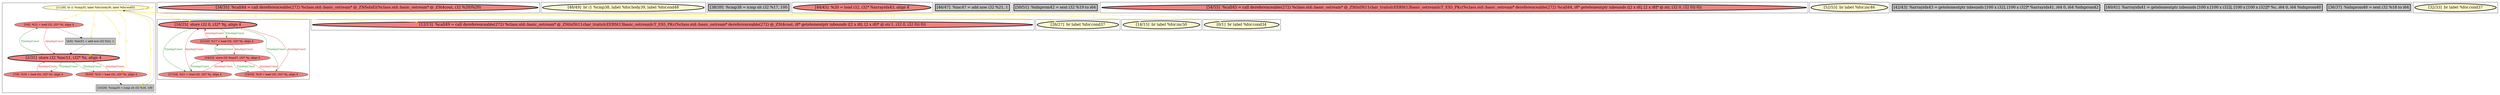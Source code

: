 
digraph G {



node2301->node2298 [style=solid,color=forestgreen,label="T|indep|Const",penwidth=1.0,fontcolor=forestgreen ]
node2315->node2306 [style=solid,color=gold,label="C",penwidth=1.0,fontcolor=gold ]
node2302->node2300 [style=solid,color=firebrick3,label="A|indep|Const",penwidth=1.0,fontcolor=firebrick3 ]
node2300->node2302 [style=solid,color=forestgreen,label="T|indep|Const",penwidth=1.0,fontcolor=forestgreen ]
node2298->node2300 [style=solid,color=firebrick3,label="A|indep|Const",penwidth=1.0,fontcolor=firebrick3 ]
node2301->node2302 [style=solid,color=forestgreen,label="T|indep|Const",penwidth=1.0,fontcolor=forestgreen ]
node2300->node2298 [style=solid,color=forestgreen,label="T|indep|Const",penwidth=1.0,fontcolor=forestgreen ]
node2316->node2314 [style=solid,color=black,label="",penwidth=0.5,fontcolor=black ]
node2314->node2311 [style=solid,color=black,label="",penwidth=0.5,fontcolor=black ]
node2315->node2311 [style=solid,color=gold,label="C",penwidth=1.0,fontcolor=gold ]
node2315->node2301 [style=solid,color=gold,label="C",penwidth=1.0,fontcolor=gold ]
node2310->node2313 [style=solid,color=black,label="",penwidth=0.5,fontcolor=black ]
node2315->node2316 [style=solid,color=gold,label="C",penwidth=1.0,fontcolor=gold ]
node2312->node2311 [style=solid,color=firebrick3,label="A|indep|Const",penwidth=1.0,fontcolor=firebrick3 ]
node2315->node2310 [style=solid,color=gold,label="C",penwidth=1.0,fontcolor=gold ]
node2302->node2301 [style=solid,color=firebrick3,label="A|indep|Const",penwidth=1.0,fontcolor=firebrick3 ]
node2315->node2309 [style=solid,color=gold,label="C",penwidth=1.0,fontcolor=gold ]
node2315->node2315 [style=solid,color=gold,label="C",penwidth=1.0,fontcolor=gold ]
node2315->node2319 [style=solid,color=gold,label="C",penwidth=1.0,fontcolor=gold ]
node2311->node2312 [style=solid,color=forestgreen,label="T|indep|Const",penwidth=1.0,fontcolor=forestgreen ]
node2300->node2299 [style=solid,color=forestgreen,label="T|indep|Const",penwidth=1.0,fontcolor=forestgreen ]
node2301->node2299 [style=solid,color=forestgreen,label="T|indep|Const",penwidth=1.0,fontcolor=forestgreen ]
node2298->node2301 [style=solid,color=firebrick3,label="A|indep|Const",penwidth=1.0,fontcolor=firebrick3 ]
node2311->node2316 [style=solid,color=forestgreen,label="T|indep|Const",penwidth=1.0,fontcolor=forestgreen ]
node2310->node2311 [style=solid,color=firebrick3,label="A|indep|Const",penwidth=1.0,fontcolor=firebrick3 ]
node2299->node2301 [style=solid,color=firebrick3,label="A|indep|Const",penwidth=1.0,fontcolor=firebrick3 ]
node2315->node2314 [style=solid,color=gold,label="C",penwidth=1.0,fontcolor=gold ]
node2311->node2310 [style=solid,color=forestgreen,label="T|indep|Const",penwidth=1.0,fontcolor=forestgreen ]
node2316->node2311 [style=solid,color=firebrick3,label="A|indep|Const",penwidth=1.0,fontcolor=firebrick3 ]
node2315->node2313 [style=solid,color=gold,label="C",penwidth=1.0,fontcolor=gold ]
node2315->node2292 [style=solid,color=gold,label="C",penwidth=1.0,fontcolor=gold ]
node2299->node2300 [style=solid,color=firebrick3,label="A|indep|Const",penwidth=1.0,fontcolor=firebrick3 ]
node2313->node2315 [style=solid,color=black,label="",penwidth=0.5,fontcolor=black ]


subgraph cluster16 {


node2318 [penwidth=3.0,fontsize=20,fillcolor=lightcoral,label="[34/35]  %call44 = call dereferenceable(272) %class.std::basic_ostream* @_ZNSolsEi(%class.std::basic_ostream* @_ZSt4cout, i32 %20)%20)",shape=ellipse,style=filled ]



}

subgraph cluster17 {


node2319 [penwidth=3.0,fontsize=20,fillcolor=lemonchiffon,label="[14/15]  br label %for.inc50",shape=ellipse,style=filled ]



}

subgraph cluster4 {


node2296 [penwidth=3.0,fontsize=20,fillcolor=lemonchiffon,label="[48/49]  br i1 %cmp38, label %for.body39, label %for.end48",shape=ellipse,style=filled ]



}

subgraph cluster3 {


node2295 [penwidth=3.0,fontsize=20,fillcolor=grey,label="[38/39]  %cmp38 = icmp slt i32 %17, 100",shape=rectangle,style=filled ]



}

subgraph cluster2 {


node2294 [penwidth=3.0,fontsize=20,fillcolor=lightcoral,label="[44/45]  %20 = load i32, i32* %arrayidx43, align 4",shape=ellipse,style=filled ]



}

subgraph cluster1 {


node2293 [penwidth=3.0,fontsize=20,fillcolor=grey,label="[46/47]  %inc47 = add nsw i32 %21, 1",shape=rectangle,style=filled ]



}

subgraph cluster12 {


node2308 [penwidth=3.0,fontsize=20,fillcolor=grey,label="[50/51]  %idxprom42 = sext i32 %19 to i64",shape=rectangle,style=filled ]



}

subgraph cluster5 {


node2297 [penwidth=3.0,fontsize=20,fillcolor=lightcoral,label="[54/55]  %call45 = call dereferenceable(272) %class.std::basic_ostream* @_ZStlsISt11char_traitsIcEERSt13basic_ostreamIcT_ES5_PKc(%class.std::basic_ostream* dereferenceable(272) %call44, i8* getelementptr inbounds ([2 x i8], [2 x i8]* @.str, i32 0, i32 0)) 0))",shape=ellipse,style=filled ]



}

subgraph cluster0 {


node2292 [penwidth=3.0,fontsize=20,fillcolor=lemonchiffon,label="[0/1]  br label %for.cond34",shape=ellipse,style=filled ]



}

subgraph cluster6 {


node2302 [fillcolor=lightcoral,label="[17/24]  %21 = load i32, i32* %j, align 4",shape=ellipse,style=filled ]
node2300 [fillcolor=lightcoral,label="[18/23]  store i32 %inc47, i32* %j, align 4",shape=ellipse,style=filled ]
node2301 [penwidth=3.0,fontsize=20,fillcolor=lightcoral,label="[16/25]  store i32 0, i32* %j, align 4",shape=ellipse,style=filled ]
node2298 [fillcolor=lightcoral,label="[21/22]  %17 = load i32, i32* %j, align 4",shape=ellipse,style=filled ]
node2299 [fillcolor=lightcoral,label="[19/20]  %19 = load i32, i32* %j, align 4",shape=ellipse,style=filled ]



}

subgraph cluster14 {


node2311 [penwidth=3.0,fontsize=20,fillcolor=lightcoral,label="[2/31]  store i32 %inc51, i32* %i, align 4",shape=ellipse,style=filled ]
node2312 [fillcolor=lightcoral,label="[7/8]  %18 = load i32, i32* %i, align 4",shape=ellipse,style=filled ]
node2316 [fillcolor=lightcoral,label="[3/6]  %22 = load i32, i32* %i, align 4",shape=ellipse,style=filled ]
node2313 [fillcolor=grey,label="[10/29]  %cmp35 = icmp slt i32 %16, 100",shape=rectangle,style=filled ]
node2310 [fillcolor=lightcoral,label="[9/30]  %16 = load i32, i32* %i, align 4",shape=ellipse,style=filled ]
node2315 [fillcolor=lemonchiffon,label="[11/28]  br i1 %cmp35, label %for.body36, label %for.end52",shape=ellipse,style=filled ]
node2314 [fillcolor=grey,label="[4/5]  %inc51 = add nsw i32 %22, 1",shape=rectangle,style=filled ]



}

subgraph cluster7 {


node2303 [penwidth=3.0,fontsize=20,fillcolor=lemonchiffon,label="[52/53]  br label %for.inc46",shape=ellipse,style=filled ]



}

subgraph cluster8 {


node2304 [penwidth=3.0,fontsize=20,fillcolor=grey,label="[42/43]  %arrayidx43 = getelementptr inbounds [100 x i32], [100 x i32]* %arrayidx41, i64 0, i64 %idxprom42",shape=rectangle,style=filled ]



}

subgraph cluster9 {


node2305 [penwidth=3.0,fontsize=20,fillcolor=grey,label="[40/41]  %arrayidx41 = getelementptr inbounds [100 x [100 x i32]], [100 x [100 x i32]]* %c, i64 0, i64 %idxprom40",shape=rectangle,style=filled ]



}

subgraph cluster10 {


node2306 [penwidth=3.0,fontsize=20,fillcolor=lightcoral,label="[12/13]  %call49 = call dereferenceable(272) %class.std::basic_ostream* @_ZStlsISt11char_traitsIcEERSt13basic_ostreamIcT_ES5_PKc(%class.std::basic_ostream* dereferenceable(272) @_ZSt4cout, i8* getelementptr inbounds ([2 x i8], [2 x i8]* @.str.1, i32 0, i32 0)) 0))",shape=ellipse,style=filled ]



}

subgraph cluster11 {


node2307 [penwidth=3.0,fontsize=20,fillcolor=grey,label="[36/37]  %idxprom40 = sext i32 %18 to i64",shape=rectangle,style=filled ]



}

subgraph cluster13 {


node2309 [penwidth=3.0,fontsize=20,fillcolor=lemonchiffon,label="[26/27]  br label %for.cond37",shape=ellipse,style=filled ]



}

subgraph cluster15 {


node2317 [penwidth=3.0,fontsize=20,fillcolor=lemonchiffon,label="[32/33]  br label %for.cond37",shape=ellipse,style=filled ]



}

}
